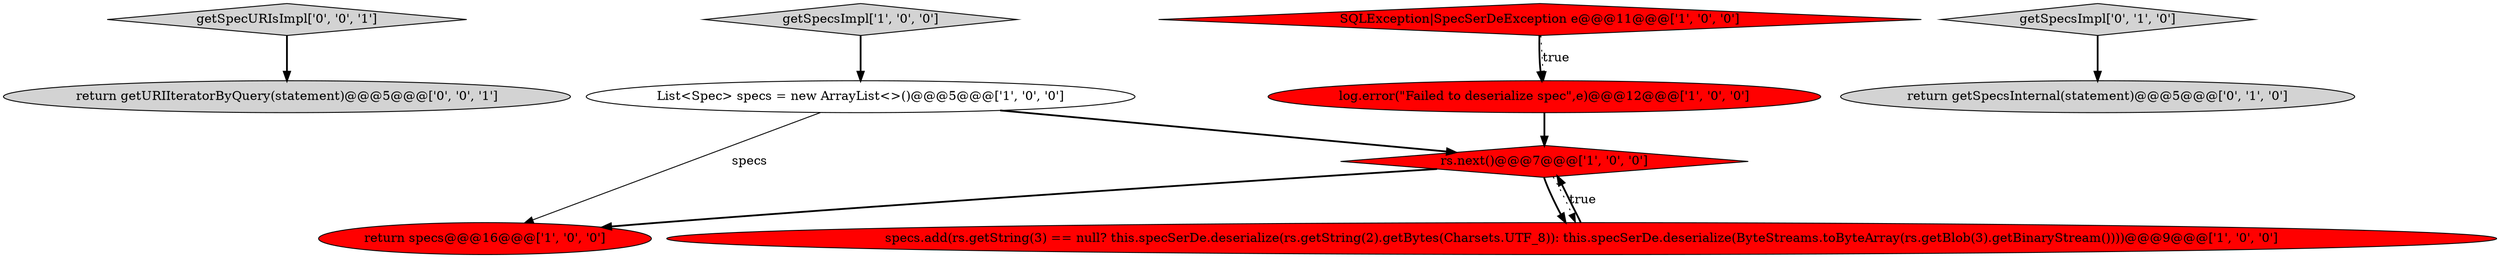 digraph {
10 [style = filled, label = "return getURIIteratorByQuery(statement)@@@5@@@['0', '0', '1']", fillcolor = lightgray, shape = ellipse image = "AAA0AAABBB3BBB"];
9 [style = filled, label = "getSpecURIsImpl['0', '0', '1']", fillcolor = lightgray, shape = diamond image = "AAA0AAABBB3BBB"];
4 [style = filled, label = "log.error(\"Failed to deserialize spec\",e)@@@12@@@['1', '0', '0']", fillcolor = red, shape = ellipse image = "AAA1AAABBB1BBB"];
3 [style = filled, label = "return specs@@@16@@@['1', '0', '0']", fillcolor = red, shape = ellipse image = "AAA1AAABBB1BBB"];
7 [style = filled, label = "getSpecsImpl['0', '1', '0']", fillcolor = lightgray, shape = diamond image = "AAA0AAABBB2BBB"];
5 [style = filled, label = "specs.add(rs.getString(3) == null? this.specSerDe.deserialize(rs.getString(2).getBytes(Charsets.UTF_8)): this.specSerDe.deserialize(ByteStreams.toByteArray(rs.getBlob(3).getBinaryStream())))@@@9@@@['1', '0', '0']", fillcolor = red, shape = ellipse image = "AAA1AAABBB1BBB"];
6 [style = filled, label = "getSpecsImpl['1', '0', '0']", fillcolor = lightgray, shape = diamond image = "AAA0AAABBB1BBB"];
8 [style = filled, label = "return getSpecsInternal(statement)@@@5@@@['0', '1', '0']", fillcolor = lightgray, shape = ellipse image = "AAA0AAABBB2BBB"];
0 [style = filled, label = "rs.next()@@@7@@@['1', '0', '0']", fillcolor = red, shape = diamond image = "AAA1AAABBB1BBB"];
2 [style = filled, label = "SQLException|SpecSerDeException e@@@11@@@['1', '0', '0']", fillcolor = red, shape = diamond image = "AAA1AAABBB1BBB"];
1 [style = filled, label = "List<Spec> specs = new ArrayList<>()@@@5@@@['1', '0', '0']", fillcolor = white, shape = ellipse image = "AAA0AAABBB1BBB"];
0->3 [style = bold, label=""];
6->1 [style = bold, label=""];
1->0 [style = bold, label=""];
0->5 [style = dotted, label="true"];
9->10 [style = bold, label=""];
5->0 [style = bold, label=""];
7->8 [style = bold, label=""];
1->3 [style = solid, label="specs"];
2->4 [style = bold, label=""];
2->4 [style = dotted, label="true"];
4->0 [style = bold, label=""];
0->5 [style = bold, label=""];
}
